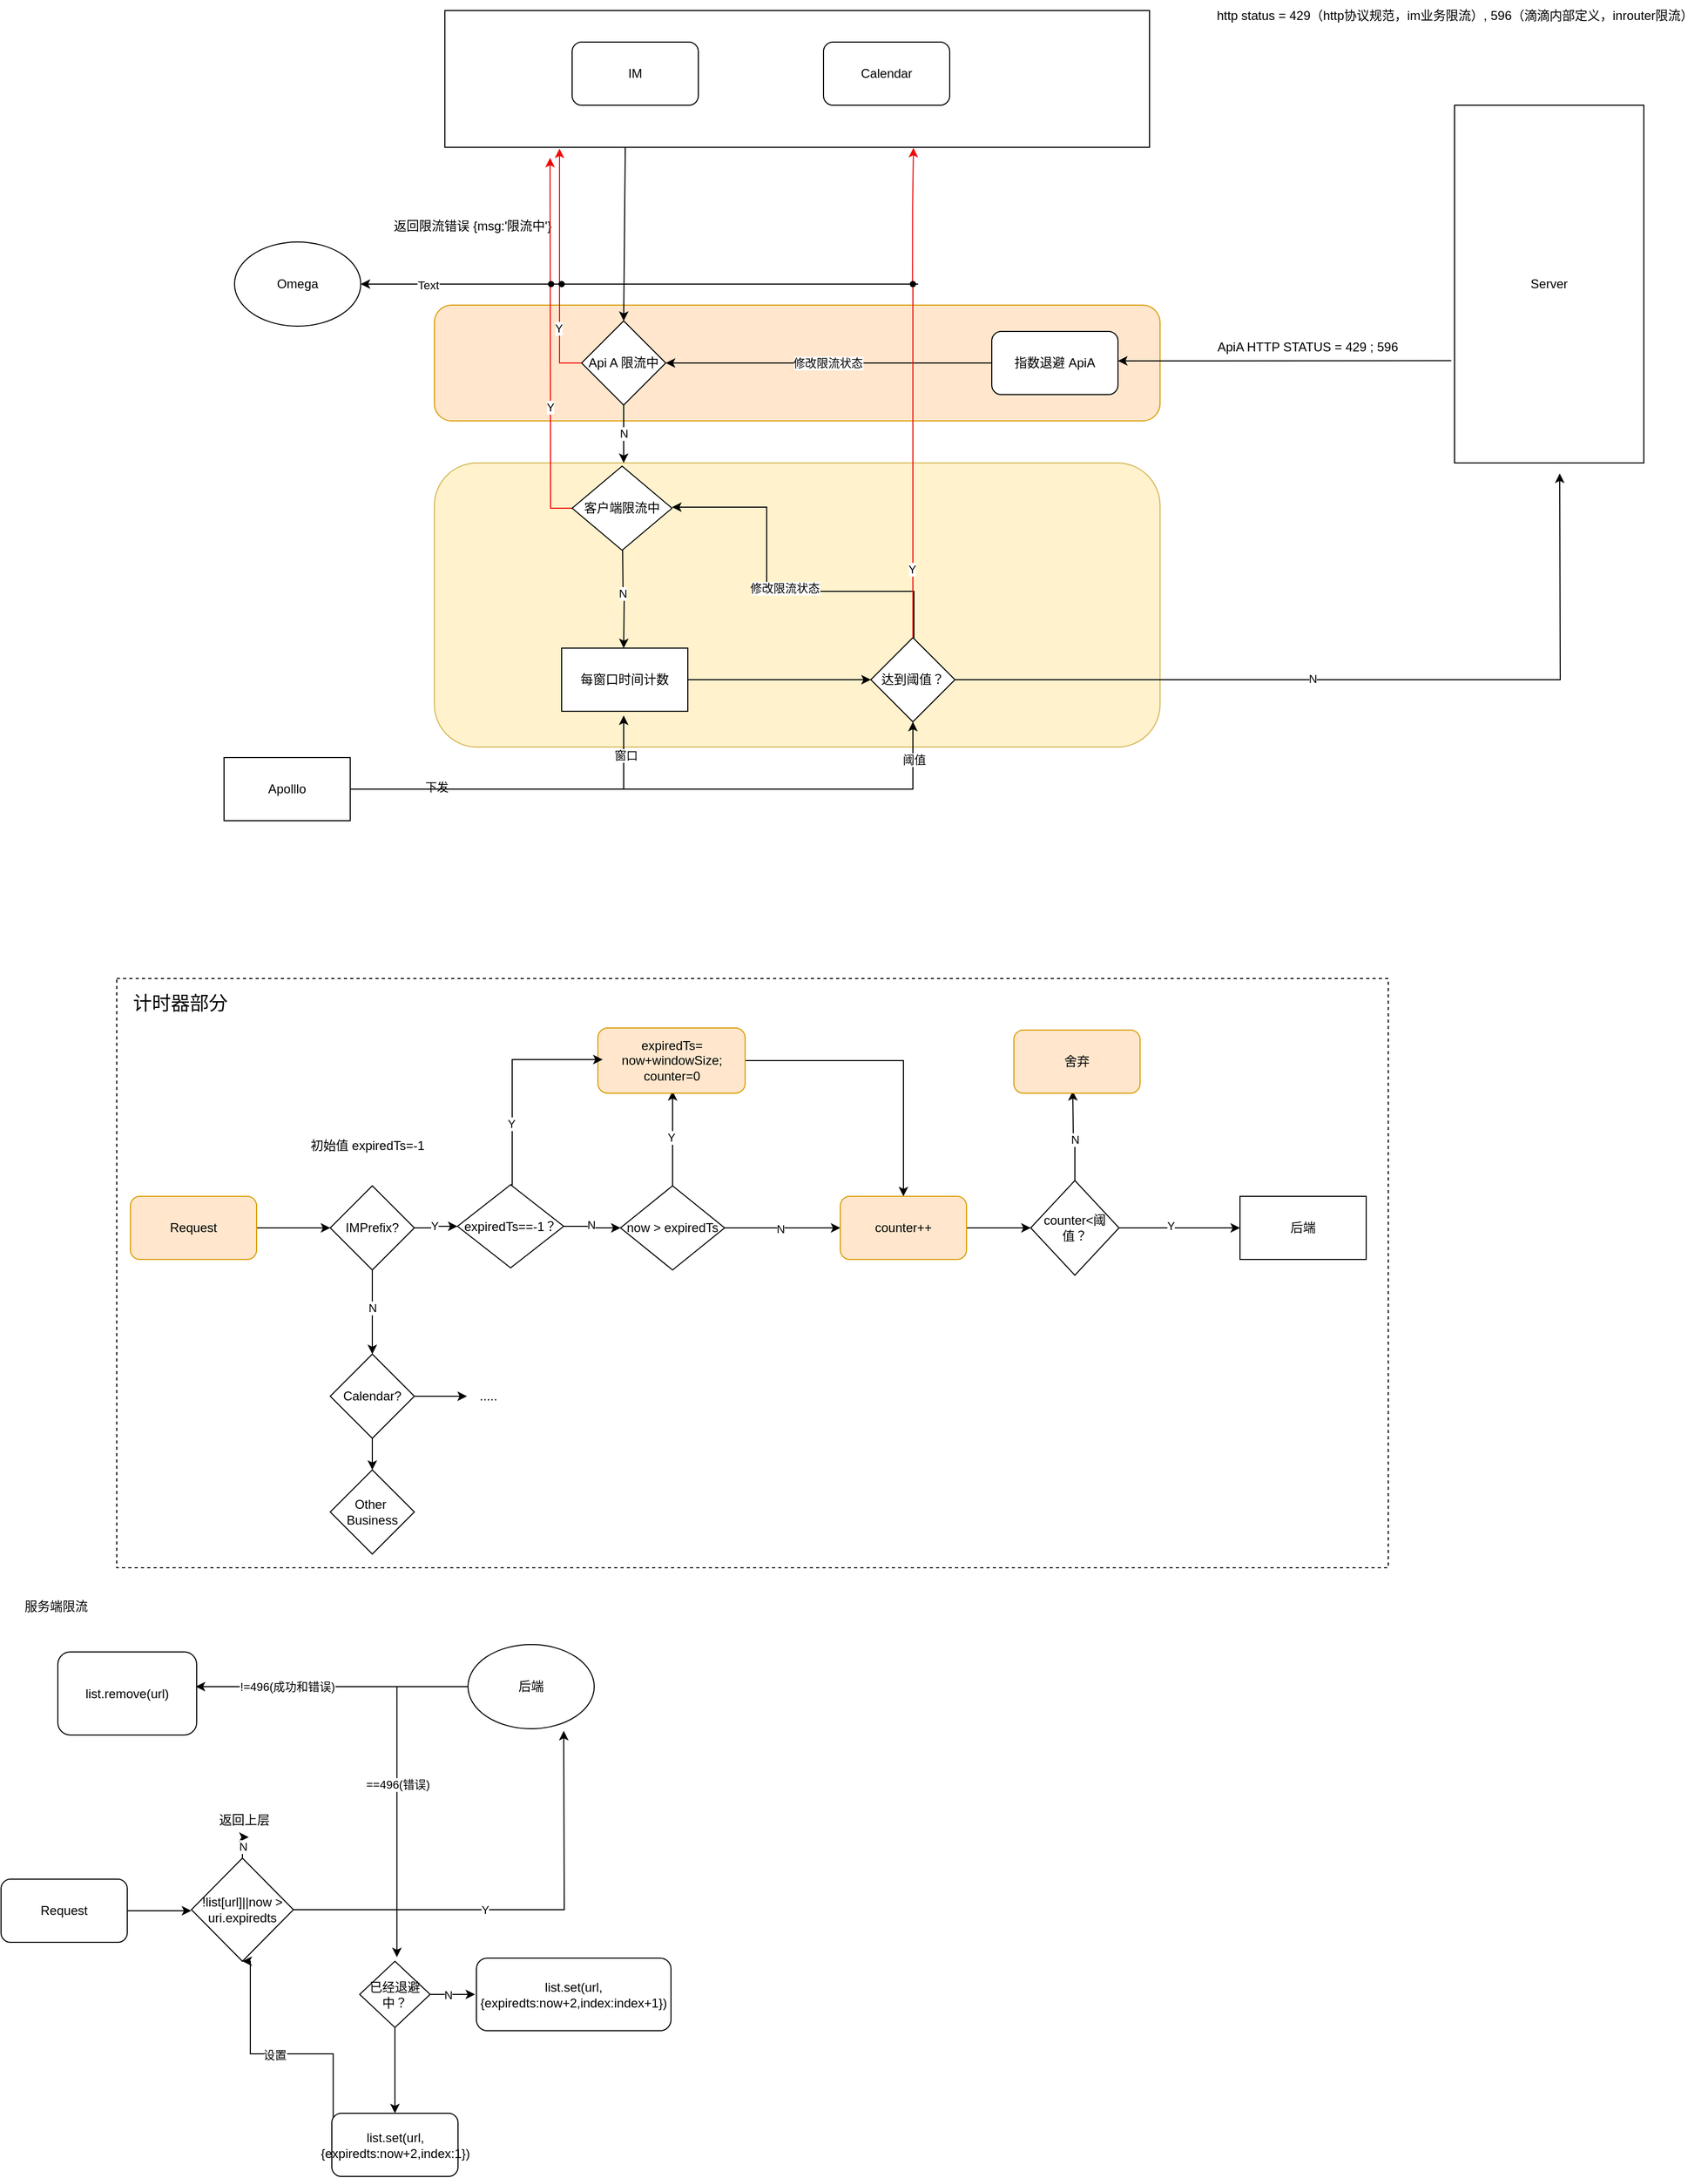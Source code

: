 <mxfile version="22.1.11" type="github">
  <diagram name="第 1 页" id="cVUbm9UWEKoOsPQShWTP">
    <mxGraphModel dx="1905" dy="611" grid="0" gridSize="10" guides="0" tooltips="1" connect="1" arrows="1" fold="1" page="0" pageScale="1" pageWidth="1200" pageHeight="1600" math="0" shadow="0">
      <root>
        <mxCell id="0" />
        <mxCell id="1" parent="0" />
        <mxCell id="t88qJ_EhsTxvIyuulUaA-131" value="" style="rounded=0;whiteSpace=wrap;html=1;dashed=1;" vertex="1" parent="1">
          <mxGeometry x="-22" y="1140" width="1209" height="560" as="geometry" />
        </mxCell>
        <mxCell id="t88qJ_EhsTxvIyuulUaA-65" value="" style="rounded=1;whiteSpace=wrap;html=1;fillColor=#ffe6cc;strokeColor=#d79b00;" vertex="1" parent="1">
          <mxGeometry x="280" y="500" width="690" height="110" as="geometry" />
        </mxCell>
        <mxCell id="t88qJ_EhsTxvIyuulUaA-64" value="" style="rounded=1;whiteSpace=wrap;html=1;fillColor=#fff2cc;strokeColor=#d6b656;" vertex="1" parent="1">
          <mxGeometry x="280" y="650" width="690" height="270" as="geometry" />
        </mxCell>
        <mxCell id="t88qJ_EhsTxvIyuulUaA-1" value="" style="rounded=0;whiteSpace=wrap;html=1;aspect=fixed;" vertex="1" parent="1">
          <mxGeometry x="290" y="220" width="670" height="130" as="geometry" />
        </mxCell>
        <mxCell id="t88qJ_EhsTxvIyuulUaA-2" value="IM" style="rounded=1;whiteSpace=wrap;html=1;" vertex="1" parent="1">
          <mxGeometry x="411" y="250" width="120" height="60" as="geometry" />
        </mxCell>
        <mxCell id="t88qJ_EhsTxvIyuulUaA-3" value="Calendar" style="rounded=1;whiteSpace=wrap;html=1;" vertex="1" parent="1">
          <mxGeometry x="650" y="250" width="120" height="60" as="geometry" />
        </mxCell>
        <mxCell id="t88qJ_EhsTxvIyuulUaA-46" style="edgeStyle=orthogonalEdgeStyle;rounded=0;orthogonalLoop=1;jettySize=auto;html=1;" edge="1" parent="1" source="t88qJ_EhsTxvIyuulUaA-5" target="t88qJ_EhsTxvIyuulUaA-23">
          <mxGeometry relative="1" as="geometry" />
        </mxCell>
        <mxCell id="t88qJ_EhsTxvIyuulUaA-49" value="修改限流状态" style="edgeLabel;html=1;align=center;verticalAlign=middle;resizable=0;points=[];" vertex="1" connectable="0" parent="t88qJ_EhsTxvIyuulUaA-46">
          <mxGeometry x="0.007" relative="1" as="geometry">
            <mxPoint as="offset" />
          </mxGeometry>
        </mxCell>
        <mxCell id="t88qJ_EhsTxvIyuulUaA-5" value="指数退避 ApiA" style="rounded=1;whiteSpace=wrap;html=1;" vertex="1" parent="1">
          <mxGeometry x="810" y="525" width="120" height="60" as="geometry" />
        </mxCell>
        <mxCell id="t88qJ_EhsTxvIyuulUaA-7" value="Server" style="rounded=0;whiteSpace=wrap;html=1;" vertex="1" parent="1">
          <mxGeometry x="1250" y="310" width="180" height="340" as="geometry" />
        </mxCell>
        <mxCell id="t88qJ_EhsTxvIyuulUaA-10" value="" style="endArrow=classic;html=1;rounded=0;exitX=-0.017;exitY=0.714;exitDx=0;exitDy=0;exitPerimeter=0;" edge="1" parent="1" source="t88qJ_EhsTxvIyuulUaA-7">
          <mxGeometry width="50" height="50" relative="1" as="geometry">
            <mxPoint x="1205" y="527.5" as="sourcePoint" />
            <mxPoint x="930" y="553" as="targetPoint" />
          </mxGeometry>
        </mxCell>
        <mxCell id="t88qJ_EhsTxvIyuulUaA-11" value="ApiA HTTP STATUS = 429 ; 596" style="text;html=1;align=center;verticalAlign=middle;resizable=0;points=[];autosize=1;strokeColor=none;fillColor=none;" vertex="1" parent="1">
          <mxGeometry x="1010" y="525" width="200" height="30" as="geometry" />
        </mxCell>
        <mxCell id="t88qJ_EhsTxvIyuulUaA-12" style="edgeStyle=orthogonalEdgeStyle;rounded=0;orthogonalLoop=1;jettySize=auto;html=1;exitX=0;exitY=0.5;exitDx=0;exitDy=0;entryX=0.164;entryY=1.009;entryDx=0;entryDy=0;entryPerimeter=0;strokeColor=#f50a0a;" edge="1" parent="1" source="t88qJ_EhsTxvIyuulUaA-23" target="t88qJ_EhsTxvIyuulUaA-1">
          <mxGeometry relative="1" as="geometry">
            <mxPoint x="399.0" y="555" as="sourcePoint" />
            <mxPoint x="399" y="360" as="targetPoint" />
            <Array as="points">
              <mxPoint x="399" y="555" />
              <mxPoint x="399" y="351" />
            </Array>
          </mxGeometry>
        </mxCell>
        <mxCell id="t88qJ_EhsTxvIyuulUaA-38" value="Y" style="edgeLabel;html=1;align=center;verticalAlign=middle;resizable=0;points=[];" vertex="1" connectable="0" parent="t88qJ_EhsTxvIyuulUaA-12">
          <mxGeometry x="-0.516" y="-2" relative="1" as="geometry">
            <mxPoint x="-3" as="offset" />
          </mxGeometry>
        </mxCell>
        <mxCell id="t88qJ_EhsTxvIyuulUaA-13" value="返回限流错误 {msg:&#39;限流中&#39;}" style="text;html=1;align=center;verticalAlign=middle;resizable=0;points=[];autosize=1;strokeColor=none;fillColor=none;" vertex="1" parent="1">
          <mxGeometry x="231" y="410" width="170" height="30" as="geometry" />
        </mxCell>
        <mxCell id="t88qJ_EhsTxvIyuulUaA-20" value="" style="endArrow=classic;html=1;rounded=0;entryX=0.5;entryY=0;entryDx=0;entryDy=0;exitX=0.256;exitY=1.002;exitDx=0;exitDy=0;exitPerimeter=0;" edge="1" parent="1" source="t88qJ_EhsTxvIyuulUaA-1" target="t88qJ_EhsTxvIyuulUaA-23">
          <mxGeometry width="50" height="50" relative="1" as="geometry">
            <mxPoint x="465" y="350" as="sourcePoint" />
            <mxPoint x="595" y="400" as="targetPoint" />
          </mxGeometry>
        </mxCell>
        <mxCell id="t88qJ_EhsTxvIyuulUaA-25" value="" style="edgeStyle=orthogonalEdgeStyle;rounded=0;orthogonalLoop=1;jettySize=auto;html=1;" edge="1" parent="1">
          <mxGeometry relative="1" as="geometry">
            <mxPoint x="459" y="733" as="sourcePoint" />
            <mxPoint x="460" y="826" as="targetPoint" />
          </mxGeometry>
        </mxCell>
        <mxCell id="t88qJ_EhsTxvIyuulUaA-48" value="N" style="edgeLabel;html=1;align=center;verticalAlign=middle;resizable=0;points=[];" vertex="1" connectable="0" parent="t88qJ_EhsTxvIyuulUaA-25">
          <mxGeometry x="-0.132" y="2" relative="1" as="geometry">
            <mxPoint x="-3" as="offset" />
          </mxGeometry>
        </mxCell>
        <mxCell id="t88qJ_EhsTxvIyuulUaA-23" value="Api A 限流中" style="rhombus;whiteSpace=wrap;html=1;" vertex="1" parent="1">
          <mxGeometry x="420" y="515" width="80" height="80" as="geometry" />
        </mxCell>
        <mxCell id="t88qJ_EhsTxvIyuulUaA-28" value="" style="edgeStyle=orthogonalEdgeStyle;rounded=0;orthogonalLoop=1;jettySize=auto;html=1;" edge="1" parent="1" source="t88qJ_EhsTxvIyuulUaA-24" target="t88qJ_EhsTxvIyuulUaA-27">
          <mxGeometry relative="1" as="geometry" />
        </mxCell>
        <mxCell id="t88qJ_EhsTxvIyuulUaA-24" value="每窗口时间计数" style="whiteSpace=wrap;html=1;" vertex="1" parent="1">
          <mxGeometry x="401" y="826" width="120" height="60" as="geometry" />
        </mxCell>
        <mxCell id="t88qJ_EhsTxvIyuulUaA-29" style="edgeStyle=orthogonalEdgeStyle;rounded=0;orthogonalLoop=1;jettySize=auto;html=1;entryX=0.665;entryY=1.004;entryDx=0;entryDy=0;entryPerimeter=0;fontColor=#FF0000;strokeColor=#f00a0a;" edge="1" parent="1" target="t88qJ_EhsTxvIyuulUaA-1">
          <mxGeometry relative="1" as="geometry">
            <mxPoint x="695.0" y="350.01" as="targetPoint" />
            <mxPoint x="734.65" y="478.19" as="sourcePoint" />
            <Array as="points">
              <mxPoint x="735" y="408" />
              <mxPoint x="736" y="408" />
            </Array>
          </mxGeometry>
        </mxCell>
        <mxCell id="t88qJ_EhsTxvIyuulUaA-31" style="edgeStyle=orthogonalEdgeStyle;rounded=0;orthogonalLoop=1;jettySize=auto;html=1;" edge="1" parent="1" source="t88qJ_EhsTxvIyuulUaA-27">
          <mxGeometry relative="1" as="geometry">
            <mxPoint x="1350" y="660" as="targetPoint" />
          </mxGeometry>
        </mxCell>
        <mxCell id="t88qJ_EhsTxvIyuulUaA-32" value="N" style="edgeLabel;html=1;align=center;verticalAlign=middle;resizable=0;points=[];" vertex="1" connectable="0" parent="t88qJ_EhsTxvIyuulUaA-31">
          <mxGeometry x="-0.12" y="1" relative="1" as="geometry">
            <mxPoint as="offset" />
          </mxGeometry>
        </mxCell>
        <mxCell id="t88qJ_EhsTxvIyuulUaA-41" style="edgeStyle=orthogonalEdgeStyle;rounded=0;orthogonalLoop=1;jettySize=auto;html=1;exitX=0.5;exitY=0;exitDx=0;exitDy=0;" edge="1" parent="1" source="t88qJ_EhsTxvIyuulUaA-27">
          <mxGeometry relative="1" as="geometry">
            <mxPoint x="726" y="819" as="sourcePoint" />
            <mxPoint x="506" y="692" as="targetPoint" />
            <Array as="points">
              <mxPoint x="736" y="816" />
              <mxPoint x="736" y="772" />
              <mxPoint x="596" y="772" />
              <mxPoint x="596" y="692" />
            </Array>
          </mxGeometry>
        </mxCell>
        <mxCell id="t88qJ_EhsTxvIyuulUaA-45" value="修改限流状态" style="edgeLabel;html=1;align=center;verticalAlign=middle;resizable=0;points=[];" vertex="1" connectable="0" parent="t88qJ_EhsTxvIyuulUaA-41">
          <mxGeometry x="-0.051" y="-3" relative="1" as="geometry">
            <mxPoint as="offset" />
          </mxGeometry>
        </mxCell>
        <mxCell id="t88qJ_EhsTxvIyuulUaA-27" value="达到阈值？" style="rhombus;whiteSpace=wrap;html=1;" vertex="1" parent="1">
          <mxGeometry x="695" y="816" width="80" height="80" as="geometry" />
        </mxCell>
        <mxCell id="t88qJ_EhsTxvIyuulUaA-33" value="http status = 429（http协议规范，im业务限流）, 596（滴滴内部定义，inrouter限流）" style="text;html=1;align=center;verticalAlign=middle;resizable=0;points=[];autosize=1;strokeColor=none;fillColor=none;" vertex="1" parent="1">
          <mxGeometry x="1010" y="210" width="480" height="30" as="geometry" />
        </mxCell>
        <mxCell id="t88qJ_EhsTxvIyuulUaA-35" style="edgeStyle=orthogonalEdgeStyle;rounded=0;orthogonalLoop=1;jettySize=auto;html=1;" edge="1" parent="1" source="t88qJ_EhsTxvIyuulUaA-34">
          <mxGeometry relative="1" as="geometry">
            <mxPoint x="460" y="890" as="targetPoint" />
            <Array as="points">
              <mxPoint x="460" y="960" />
            </Array>
          </mxGeometry>
        </mxCell>
        <mxCell id="t88qJ_EhsTxvIyuulUaA-70" value="下发" style="edgeLabel;html=1;align=center;verticalAlign=middle;resizable=0;points=[];" vertex="1" connectable="0" parent="t88qJ_EhsTxvIyuulUaA-35">
          <mxGeometry x="-0.505" y="2" relative="1" as="geometry">
            <mxPoint as="offset" />
          </mxGeometry>
        </mxCell>
        <mxCell id="t88qJ_EhsTxvIyuulUaA-127" value="窗口" style="edgeLabel;html=1;align=center;verticalAlign=middle;resizable=0;points=[];" vertex="1" connectable="0" parent="t88qJ_EhsTxvIyuulUaA-35">
          <mxGeometry x="0.772" y="-2" relative="1" as="geometry">
            <mxPoint as="offset" />
          </mxGeometry>
        </mxCell>
        <mxCell id="t88qJ_EhsTxvIyuulUaA-126" style="edgeStyle=orthogonalEdgeStyle;rounded=0;orthogonalLoop=1;jettySize=auto;html=1;entryX=0.5;entryY=1;entryDx=0;entryDy=0;" edge="1" parent="1" source="t88qJ_EhsTxvIyuulUaA-34" target="t88qJ_EhsTxvIyuulUaA-27">
          <mxGeometry relative="1" as="geometry" />
        </mxCell>
        <mxCell id="t88qJ_EhsTxvIyuulUaA-128" value="阈值" style="edgeLabel;html=1;align=center;verticalAlign=middle;resizable=0;points=[];" vertex="1" connectable="0" parent="t88qJ_EhsTxvIyuulUaA-126">
          <mxGeometry x="0.88" y="-1" relative="1" as="geometry">
            <mxPoint as="offset" />
          </mxGeometry>
        </mxCell>
        <mxCell id="t88qJ_EhsTxvIyuulUaA-34" value="Apolllo" style="rounded=0;whiteSpace=wrap;html=1;" vertex="1" parent="1">
          <mxGeometry x="80" y="930" width="120" height="60" as="geometry" />
        </mxCell>
        <mxCell id="t88qJ_EhsTxvIyuulUaA-42" value="" style="edgeStyle=orthogonalEdgeStyle;rounded=0;orthogonalLoop=1;jettySize=auto;html=1;" edge="1" parent="1" source="t88qJ_EhsTxvIyuulUaA-23">
          <mxGeometry relative="1" as="geometry">
            <mxPoint x="460" y="590" as="sourcePoint" />
            <mxPoint x="460" y="650" as="targetPoint" />
          </mxGeometry>
        </mxCell>
        <mxCell id="t88qJ_EhsTxvIyuulUaA-50" value="N" style="edgeLabel;html=1;align=center;verticalAlign=middle;resizable=0;points=[];" vertex="1" connectable="0" parent="t88qJ_EhsTxvIyuulUaA-42">
          <mxGeometry x="-0.052" y="1" relative="1" as="geometry">
            <mxPoint x="-1" as="offset" />
          </mxGeometry>
        </mxCell>
        <mxCell id="t88qJ_EhsTxvIyuulUaA-52" style="edgeStyle=orthogonalEdgeStyle;rounded=0;orthogonalLoop=1;jettySize=auto;html=1;strokeColor=#f20202;" edge="1" parent="1" source="t88qJ_EhsTxvIyuulUaA-44">
          <mxGeometry relative="1" as="geometry">
            <mxPoint x="390" y="360" as="targetPoint" />
          </mxGeometry>
        </mxCell>
        <mxCell id="t88qJ_EhsTxvIyuulUaA-53" value="Y" style="edgeLabel;html=1;align=center;verticalAlign=middle;resizable=0;points=[];" vertex="1" connectable="0" parent="t88qJ_EhsTxvIyuulUaA-52">
          <mxGeometry x="-0.342" y="1" relative="1" as="geometry">
            <mxPoint as="offset" />
          </mxGeometry>
        </mxCell>
        <mxCell id="t88qJ_EhsTxvIyuulUaA-44" value="客户端限流中" style="rhombus;whiteSpace=wrap;html=1;" vertex="1" parent="1">
          <mxGeometry x="411" y="653" width="95" height="80" as="geometry" />
        </mxCell>
        <mxCell id="t88qJ_EhsTxvIyuulUaA-54" value="Omega" style="ellipse;whiteSpace=wrap;html=1;" vertex="1" parent="1">
          <mxGeometry x="90" y="440" width="120" height="80" as="geometry" />
        </mxCell>
        <mxCell id="t88qJ_EhsTxvIyuulUaA-55" value="" style="endArrow=classic;html=1;rounded=0;entryX=1;entryY=0.5;entryDx=0;entryDy=0;" edge="1" parent="1" target="t88qJ_EhsTxvIyuulUaA-54">
          <mxGeometry width="50" height="50" relative="1" as="geometry">
            <mxPoint x="740" y="480" as="sourcePoint" />
            <mxPoint x="330" y="470" as="targetPoint" />
          </mxGeometry>
        </mxCell>
        <mxCell id="t88qJ_EhsTxvIyuulUaA-66" value="Text" style="edgeLabel;html=1;align=center;verticalAlign=middle;resizable=0;points=[];" vertex="1" connectable="0" parent="t88qJ_EhsTxvIyuulUaA-55">
          <mxGeometry x="0.761" y="1" relative="1" as="geometry">
            <mxPoint as="offset" />
          </mxGeometry>
        </mxCell>
        <mxCell id="t88qJ_EhsTxvIyuulUaA-56" value="" style="shape=waypoint;sketch=0;fillStyle=solid;size=6;pointerEvents=1;points=[];fillColor=none;resizable=0;rotatable=0;perimeter=centerPerimeter;snapToPoint=1;" vertex="1" parent="1">
          <mxGeometry x="381" y="470" width="20" height="20" as="geometry" />
        </mxCell>
        <mxCell id="t88qJ_EhsTxvIyuulUaA-57" value="" style="shape=waypoint;sketch=0;fillStyle=solid;size=6;pointerEvents=1;points=[];fillColor=none;resizable=0;rotatable=0;perimeter=centerPerimeter;snapToPoint=1;" vertex="1" parent="1">
          <mxGeometry x="391" y="470" width="20" height="20" as="geometry" />
        </mxCell>
        <mxCell id="t88qJ_EhsTxvIyuulUaA-61" value="" style="edgeStyle=orthogonalEdgeStyle;rounded=0;orthogonalLoop=1;jettySize=auto;html=1;entryDx=0;entryDy=0;entryPerimeter=0;fontColor=#FF0000;strokeColor=#f00a0a;endArrow=none;endFill=0;" edge="1" parent="1" source="t88qJ_EhsTxvIyuulUaA-27" target="t88qJ_EhsTxvIyuulUaA-58">
          <mxGeometry relative="1" as="geometry">
            <mxPoint x="735" y="352" as="targetPoint" />
            <mxPoint x="735" y="816" as="sourcePoint" />
          </mxGeometry>
        </mxCell>
        <mxCell id="t88qJ_EhsTxvIyuulUaA-62" value="Y" style="edgeLabel;html=1;align=center;verticalAlign=middle;resizable=0;points=[];" vertex="1" connectable="0" parent="t88qJ_EhsTxvIyuulUaA-61">
          <mxGeometry x="-0.609" y="1" relative="1" as="geometry">
            <mxPoint as="offset" />
          </mxGeometry>
        </mxCell>
        <mxCell id="t88qJ_EhsTxvIyuulUaA-58" value="" style="shape=waypoint;sketch=0;fillStyle=solid;size=6;pointerEvents=1;points=[];fillColor=none;resizable=0;rotatable=0;perimeter=centerPerimeter;snapToPoint=1;" vertex="1" parent="1">
          <mxGeometry x="725" y="470" width="20" height="20" as="geometry" />
        </mxCell>
        <mxCell id="t88qJ_EhsTxvIyuulUaA-72" value="" style="endArrow=classic;html=1;rounded=0;" edge="1" parent="1">
          <mxGeometry width="50" height="50" relative="1" as="geometry">
            <mxPoint x="101" y="1377" as="sourcePoint" />
            <mxPoint x="181" y="1377" as="targetPoint" />
          </mxGeometry>
        </mxCell>
        <mxCell id="t88qJ_EhsTxvIyuulUaA-74" value="Request" style="text;html=1;align=center;verticalAlign=middle;resizable=0;points=[];autosize=1;strokeColor=none;fillColor=none;" vertex="1" parent="1">
          <mxGeometry x="46" y="1362" width="70" height="30" as="geometry" />
        </mxCell>
        <mxCell id="t88qJ_EhsTxvIyuulUaA-103" value="" style="edgeStyle=orthogonalEdgeStyle;rounded=0;orthogonalLoop=1;jettySize=auto;html=1;" edge="1" parent="1" source="t88qJ_EhsTxvIyuulUaA-75" target="t88qJ_EhsTxvIyuulUaA-102">
          <mxGeometry relative="1" as="geometry" />
        </mxCell>
        <mxCell id="t88qJ_EhsTxvIyuulUaA-123" value="N" style="edgeLabel;html=1;align=center;verticalAlign=middle;resizable=0;points=[];" vertex="1" connectable="0" parent="t88qJ_EhsTxvIyuulUaA-103">
          <mxGeometry x="-0.11" relative="1" as="geometry">
            <mxPoint as="offset" />
          </mxGeometry>
        </mxCell>
        <mxCell id="t88qJ_EhsTxvIyuulUaA-115" value="" style="edgeStyle=orthogonalEdgeStyle;rounded=0;orthogonalLoop=1;jettySize=auto;html=1;" edge="1" parent="1" source="t88qJ_EhsTxvIyuulUaA-75" target="t88qJ_EhsTxvIyuulUaA-114">
          <mxGeometry relative="1" as="geometry" />
        </mxCell>
        <mxCell id="t88qJ_EhsTxvIyuulUaA-122" value="Y" style="edgeLabel;html=1;align=center;verticalAlign=middle;resizable=0;points=[];" vertex="1" connectable="0" parent="t88qJ_EhsTxvIyuulUaA-115">
          <mxGeometry x="0.383" y="2" relative="1" as="geometry">
            <mxPoint x="-9" y="1" as="offset" />
          </mxGeometry>
        </mxCell>
        <mxCell id="t88qJ_EhsTxvIyuulUaA-75" value="IMPrefix?" style="rhombus;whiteSpace=wrap;html=1;" vertex="1" parent="1">
          <mxGeometry x="181" y="1337" width="80" height="80" as="geometry" />
        </mxCell>
        <mxCell id="t88qJ_EhsTxvIyuulUaA-87" value="" style="edgeStyle=orthogonalEdgeStyle;rounded=0;orthogonalLoop=1;jettySize=auto;html=1;" edge="1" parent="1" source="t88qJ_EhsTxvIyuulUaA-81">
          <mxGeometry relative="1" as="geometry">
            <mxPoint x="887" y="1247" as="targetPoint" />
          </mxGeometry>
        </mxCell>
        <mxCell id="t88qJ_EhsTxvIyuulUaA-89" value="N" style="edgeLabel;html=1;align=center;verticalAlign=middle;resizable=0;points=[];" vertex="1" connectable="0" parent="t88qJ_EhsTxvIyuulUaA-87">
          <mxGeometry x="-0.094" relative="1" as="geometry">
            <mxPoint as="offset" />
          </mxGeometry>
        </mxCell>
        <mxCell id="t88qJ_EhsTxvIyuulUaA-110" style="edgeStyle=orthogonalEdgeStyle;rounded=0;orthogonalLoop=1;jettySize=auto;html=1;entryX=0;entryY=0.5;entryDx=0;entryDy=0;" edge="1" parent="1" source="t88qJ_EhsTxvIyuulUaA-81" target="t88qJ_EhsTxvIyuulUaA-84">
          <mxGeometry relative="1" as="geometry" />
        </mxCell>
        <mxCell id="t88qJ_EhsTxvIyuulUaA-111" value="Y" style="edgeLabel;html=1;align=center;verticalAlign=middle;resizable=0;points=[];" vertex="1" connectable="0" parent="t88qJ_EhsTxvIyuulUaA-110">
          <mxGeometry x="-0.146" y="2" relative="1" as="geometry">
            <mxPoint as="offset" />
          </mxGeometry>
        </mxCell>
        <mxCell id="t88qJ_EhsTxvIyuulUaA-81" value="counter&amp;lt;阈值？" style="rhombus;whiteSpace=wrap;html=1;" vertex="1" parent="1">
          <mxGeometry x="847" y="1332" width="84" height="90" as="geometry" />
        </mxCell>
        <mxCell id="t88qJ_EhsTxvIyuulUaA-84" value="后端" style="rounded=0;whiteSpace=wrap;html=1;" vertex="1" parent="1">
          <mxGeometry x="1046" y="1347" width="120" height="60" as="geometry" />
        </mxCell>
        <mxCell id="t88qJ_EhsTxvIyuulUaA-88" value="舍弃" style="rounded=1;whiteSpace=wrap;html=1;fillColor=#ffe6cc;strokeColor=#d79b00;" vertex="1" parent="1">
          <mxGeometry x="831" y="1189" width="120" height="60" as="geometry" />
        </mxCell>
        <mxCell id="t88qJ_EhsTxvIyuulUaA-95" value="" style="edgeStyle=orthogonalEdgeStyle;rounded=0;orthogonalLoop=1;jettySize=auto;html=1;" edge="1" parent="1" source="t88qJ_EhsTxvIyuulUaA-90">
          <mxGeometry relative="1" as="geometry">
            <mxPoint x="506.5" y="1247" as="targetPoint" />
          </mxGeometry>
        </mxCell>
        <mxCell id="t88qJ_EhsTxvIyuulUaA-101" value="Y" style="edgeLabel;html=1;align=center;verticalAlign=middle;resizable=0;points=[];" vertex="1" connectable="0" parent="t88qJ_EhsTxvIyuulUaA-95">
          <mxGeometry x="0.042" y="2" relative="1" as="geometry">
            <mxPoint as="offset" />
          </mxGeometry>
        </mxCell>
        <mxCell id="t88qJ_EhsTxvIyuulUaA-98" style="edgeStyle=orthogonalEdgeStyle;rounded=0;orthogonalLoop=1;jettySize=auto;html=1;entryX=0;entryY=0.5;entryDx=0;entryDy=0;" edge="1" parent="1" source="t88qJ_EhsTxvIyuulUaA-90" target="t88qJ_EhsTxvIyuulUaA-97">
          <mxGeometry relative="1" as="geometry" />
        </mxCell>
        <mxCell id="t88qJ_EhsTxvIyuulUaA-99" value="N" style="edgeLabel;html=1;align=center;verticalAlign=middle;resizable=0;points=[];" vertex="1" connectable="0" parent="t88qJ_EhsTxvIyuulUaA-98">
          <mxGeometry x="-0.036" y="-1" relative="1" as="geometry">
            <mxPoint as="offset" />
          </mxGeometry>
        </mxCell>
        <mxCell id="t88qJ_EhsTxvIyuulUaA-90" value="now &amp;gt; expiredTs" style="rhombus;whiteSpace=wrap;html=1;" vertex="1" parent="1">
          <mxGeometry x="457" y="1337" width="99" height="80" as="geometry" />
        </mxCell>
        <mxCell id="t88qJ_EhsTxvIyuulUaA-108" style="edgeStyle=orthogonalEdgeStyle;rounded=0;orthogonalLoop=1;jettySize=auto;html=1;entryX=0.5;entryY=0;entryDx=0;entryDy=0;" edge="1" parent="1" source="t88qJ_EhsTxvIyuulUaA-96" target="t88qJ_EhsTxvIyuulUaA-97">
          <mxGeometry relative="1" as="geometry" />
        </mxCell>
        <mxCell id="t88qJ_EhsTxvIyuulUaA-96" value="expiredTs=&lt;br&gt;now+windowSize;&lt;br&gt;counter=0" style="rounded=1;whiteSpace=wrap;html=1;fillColor=#ffe6cc;strokeColor=#d79b00;" vertex="1" parent="1">
          <mxGeometry x="435.5" y="1187" width="140" height="62" as="geometry" />
        </mxCell>
        <mxCell id="t88qJ_EhsTxvIyuulUaA-100" style="edgeStyle=orthogonalEdgeStyle;rounded=0;orthogonalLoop=1;jettySize=auto;html=1;entryX=0;entryY=0.5;entryDx=0;entryDy=0;" edge="1" parent="1" source="t88qJ_EhsTxvIyuulUaA-97" target="t88qJ_EhsTxvIyuulUaA-81">
          <mxGeometry relative="1" as="geometry" />
        </mxCell>
        <mxCell id="t88qJ_EhsTxvIyuulUaA-97" value="counter++" style="rounded=1;whiteSpace=wrap;html=1;fillColor=#ffe6cc;strokeColor=#d79b00;" vertex="1" parent="1">
          <mxGeometry x="666" y="1347" width="120" height="60" as="geometry" />
        </mxCell>
        <mxCell id="t88qJ_EhsTxvIyuulUaA-105" value="" style="edgeStyle=orthogonalEdgeStyle;rounded=0;orthogonalLoop=1;jettySize=auto;html=1;" edge="1" parent="1" source="t88qJ_EhsTxvIyuulUaA-102">
          <mxGeometry relative="1" as="geometry">
            <mxPoint x="311" y="1537" as="targetPoint" />
          </mxGeometry>
        </mxCell>
        <mxCell id="t88qJ_EhsTxvIyuulUaA-124" style="edgeStyle=orthogonalEdgeStyle;rounded=0;orthogonalLoop=1;jettySize=auto;html=1;" edge="1" parent="1" source="t88qJ_EhsTxvIyuulUaA-102">
          <mxGeometry relative="1" as="geometry">
            <mxPoint x="221" y="1607" as="targetPoint" />
          </mxGeometry>
        </mxCell>
        <mxCell id="t88qJ_EhsTxvIyuulUaA-102" value="Calendar?" style="rhombus;whiteSpace=wrap;html=1;" vertex="1" parent="1">
          <mxGeometry x="181" y="1497" width="80" height="80" as="geometry" />
        </mxCell>
        <mxCell id="t88qJ_EhsTxvIyuulUaA-106" value="....." style="text;html=1;align=center;verticalAlign=middle;resizable=0;points=[];autosize=1;strokeColor=none;fillColor=none;" vertex="1" parent="1">
          <mxGeometry x="311" y="1522" width="40" height="30" as="geometry" />
        </mxCell>
        <mxCell id="t88qJ_EhsTxvIyuulUaA-116" style="edgeStyle=orthogonalEdgeStyle;rounded=0;orthogonalLoop=1;jettySize=auto;html=1;entryX=0;entryY=0.5;entryDx=0;entryDy=0;" edge="1" parent="1" source="t88qJ_EhsTxvIyuulUaA-114" target="t88qJ_EhsTxvIyuulUaA-90">
          <mxGeometry relative="1" as="geometry" />
        </mxCell>
        <mxCell id="t88qJ_EhsTxvIyuulUaA-117" value="N" style="edgeLabel;html=1;align=center;verticalAlign=middle;resizable=0;points=[];" vertex="1" connectable="0" parent="t88qJ_EhsTxvIyuulUaA-116">
          <mxGeometry x="-0.066" y="2" relative="1" as="geometry">
            <mxPoint as="offset" />
          </mxGeometry>
        </mxCell>
        <mxCell id="t88qJ_EhsTxvIyuulUaA-120" style="edgeStyle=orthogonalEdgeStyle;rounded=0;orthogonalLoop=1;jettySize=auto;html=1;exitX=0.5;exitY=0;exitDx=0;exitDy=0;" edge="1" parent="1" source="t88qJ_EhsTxvIyuulUaA-114">
          <mxGeometry relative="1" as="geometry">
            <mxPoint x="440" y="1217" as="targetPoint" />
            <mxPoint x="363" y="1337" as="sourcePoint" />
            <Array as="points">
              <mxPoint x="354" y="1217" />
            </Array>
          </mxGeometry>
        </mxCell>
        <mxCell id="t88qJ_EhsTxvIyuulUaA-121" value="Y" style="edgeLabel;html=1;align=center;verticalAlign=middle;resizable=0;points=[];" vertex="1" connectable="0" parent="t88qJ_EhsTxvIyuulUaA-120">
          <mxGeometry x="-0.425" y="1" relative="1" as="geometry">
            <mxPoint as="offset" />
          </mxGeometry>
        </mxCell>
        <mxCell id="t88qJ_EhsTxvIyuulUaA-114" value="expiredTs==-1？" style="rhombus;whiteSpace=wrap;html=1;" vertex="1" parent="1">
          <mxGeometry x="302" y="1336" width="101" height="79" as="geometry" />
        </mxCell>
        <mxCell id="t88qJ_EhsTxvIyuulUaA-125" value="Other&amp;nbsp; Business" style="rhombus;whiteSpace=wrap;html=1;" vertex="1" parent="1">
          <mxGeometry x="181" y="1607" width="80" height="80" as="geometry" />
        </mxCell>
        <mxCell id="t88qJ_EhsTxvIyuulUaA-130" value="Request" style="rounded=1;whiteSpace=wrap;html=1;fillColor=#ffe6cc;strokeColor=#d79b00;" vertex="1" parent="1">
          <mxGeometry x="-9" y="1347" width="120" height="60" as="geometry" />
        </mxCell>
        <mxCell id="t88qJ_EhsTxvIyuulUaA-132" value="&lt;font style=&quot;font-size: 18px;&quot;&gt;计时器部分&lt;/font&gt;" style="text;html=1;align=center;verticalAlign=middle;resizable=0;points=[];autosize=1;strokeColor=none;fillColor=none;" vertex="1" parent="1">
          <mxGeometry x="-16" y="1147" width="108" height="34" as="geometry" />
        </mxCell>
        <mxCell id="t88qJ_EhsTxvIyuulUaA-133" value="初始值 expiredTs=-1" style="text;html=1;align=center;verticalAlign=middle;resizable=0;points=[];autosize=1;strokeColor=none;fillColor=none;" vertex="1" parent="1">
          <mxGeometry x="153" y="1286" width="126" height="26" as="geometry" />
        </mxCell>
        <mxCell id="t88qJ_EhsTxvIyuulUaA-135" style="edgeStyle=orthogonalEdgeStyle;rounded=0;orthogonalLoop=1;jettySize=auto;html=1;" edge="1" parent="1" source="t88qJ_EhsTxvIyuulUaA-134">
          <mxGeometry relative="1" as="geometry">
            <mxPoint x="48.865" y="2026" as="targetPoint" />
          </mxGeometry>
        </mxCell>
        <mxCell id="t88qJ_EhsTxvIyuulUaA-134" value="Request" style="rounded=1;whiteSpace=wrap;html=1;" vertex="1" parent="1">
          <mxGeometry x="-132" y="1996" width="120" height="60" as="geometry" />
        </mxCell>
        <mxCell id="t88qJ_EhsTxvIyuulUaA-137" style="edgeStyle=orthogonalEdgeStyle;rounded=0;orthogonalLoop=1;jettySize=auto;html=1;" edge="1" parent="1" source="t88qJ_EhsTxvIyuulUaA-136">
          <mxGeometry relative="1" as="geometry">
            <mxPoint x="103" y="1956.083" as="targetPoint" />
          </mxGeometry>
        </mxCell>
        <mxCell id="t88qJ_EhsTxvIyuulUaA-138" value="N" style="edgeLabel;html=1;align=center;verticalAlign=middle;resizable=0;points=[];" vertex="1" connectable="0" parent="t88qJ_EhsTxvIyuulUaA-137">
          <mxGeometry x="-0.123" y="-1" relative="1" as="geometry">
            <mxPoint x="-1" as="offset" />
          </mxGeometry>
        </mxCell>
        <mxCell id="t88qJ_EhsTxvIyuulUaA-141" value="" style="edgeStyle=orthogonalEdgeStyle;rounded=0;orthogonalLoop=1;jettySize=auto;html=1;" edge="1" parent="1" source="t88qJ_EhsTxvIyuulUaA-136">
          <mxGeometry relative="1" as="geometry">
            <mxPoint x="403" y="1855" as="targetPoint" />
          </mxGeometry>
        </mxCell>
        <mxCell id="t88qJ_EhsTxvIyuulUaA-142" value="Y" style="edgeLabel;html=1;align=center;verticalAlign=middle;resizable=0;points=[];" vertex="1" connectable="0" parent="t88qJ_EhsTxvIyuulUaA-141">
          <mxGeometry x="-0.151" relative="1" as="geometry">
            <mxPoint as="offset" />
          </mxGeometry>
        </mxCell>
        <mxCell id="t88qJ_EhsTxvIyuulUaA-136" value="!list[url]||now &amp;gt; uri.expiredts" style="rhombus;whiteSpace=wrap;html=1;" vertex="1" parent="1">
          <mxGeometry x="49" y="1976" width="97" height="98" as="geometry" />
        </mxCell>
        <mxCell id="t88qJ_EhsTxvIyuulUaA-144" style="edgeStyle=orthogonalEdgeStyle;rounded=0;orthogonalLoop=1;jettySize=auto;html=1;entryX=0.528;entryY=-0.062;entryDx=0;entryDy=0;entryPerimeter=0;" edge="1" parent="1" source="t88qJ_EhsTxvIyuulUaA-143" target="t88qJ_EhsTxvIyuulUaA-155">
          <mxGeometry relative="1" as="geometry">
            <mxPoint x="247.945" y="1856.125" as="targetPoint" />
          </mxGeometry>
        </mxCell>
        <mxCell id="t88qJ_EhsTxvIyuulUaA-146" value="==496(错误)" style="edgeLabel;html=1;align=center;verticalAlign=middle;resizable=0;points=[];" vertex="1" connectable="0" parent="t88qJ_EhsTxvIyuulUaA-144">
          <mxGeometry x="-0.194" y="-1" relative="1" as="geometry">
            <mxPoint x="1" y="29" as="offset" />
          </mxGeometry>
        </mxCell>
        <mxCell id="t88qJ_EhsTxvIyuulUaA-151" style="edgeStyle=orthogonalEdgeStyle;rounded=0;orthogonalLoop=1;jettySize=auto;html=1;" edge="1" parent="1" source="t88qJ_EhsTxvIyuulUaA-143">
          <mxGeometry relative="1" as="geometry">
            <mxPoint x="53.073" y="1813" as="targetPoint" />
          </mxGeometry>
        </mxCell>
        <mxCell id="t88qJ_EhsTxvIyuulUaA-153" value="!=496(成功和错误)" style="edgeLabel;html=1;align=center;verticalAlign=middle;resizable=0;points=[];" vertex="1" connectable="0" parent="t88qJ_EhsTxvIyuulUaA-151">
          <mxGeometry x="0.328" y="1" relative="1" as="geometry">
            <mxPoint y="-2" as="offset" />
          </mxGeometry>
        </mxCell>
        <mxCell id="t88qJ_EhsTxvIyuulUaA-143" value="后端" style="ellipse;whiteSpace=wrap;html=1;" vertex="1" parent="1">
          <mxGeometry x="312" y="1773" width="120" height="80" as="geometry" />
        </mxCell>
        <mxCell id="t88qJ_EhsTxvIyuulUaA-148" style="edgeStyle=orthogonalEdgeStyle;rounded=0;orthogonalLoop=1;jettySize=auto;html=1;entryX=0.5;entryY=1;entryDx=0;entryDy=0;exitX=0.011;exitY=0.123;exitDx=0;exitDy=0;exitPerimeter=0;" edge="1" parent="1" source="t88qJ_EhsTxvIyuulUaA-159" target="t88qJ_EhsTxvIyuulUaA-136">
          <mxGeometry relative="1" as="geometry">
            <mxPoint x="163.79" y="2161.003" as="sourcePoint" />
            <mxPoint x="111.996" y="2285.67" as="targetPoint" />
            <Array as="points">
              <mxPoint x="184" y="2162" />
              <mxPoint x="105" y="2162" />
            </Array>
          </mxGeometry>
        </mxCell>
        <mxCell id="t88qJ_EhsTxvIyuulUaA-149" value="设置" style="edgeLabel;html=1;align=center;verticalAlign=middle;resizable=0;points=[];" vertex="1" connectable="0" parent="t88qJ_EhsTxvIyuulUaA-148">
          <mxGeometry x="0.004" y="1" relative="1" as="geometry">
            <mxPoint as="offset" />
          </mxGeometry>
        </mxCell>
        <mxCell id="t88qJ_EhsTxvIyuulUaA-152" value="list.remove(url)" style="rounded=1;whiteSpace=wrap;html=1;" vertex="1" parent="1">
          <mxGeometry x="-78" y="1780" width="132" height="79" as="geometry" />
        </mxCell>
        <mxCell id="t88qJ_EhsTxvIyuulUaA-156" style="edgeStyle=orthogonalEdgeStyle;rounded=0;orthogonalLoop=1;jettySize=auto;html=1;" edge="1" parent="1" source="t88qJ_EhsTxvIyuulUaA-155">
          <mxGeometry relative="1" as="geometry">
            <mxPoint x="318.714" y="2105.5" as="targetPoint" />
          </mxGeometry>
        </mxCell>
        <mxCell id="t88qJ_EhsTxvIyuulUaA-158" value="N" style="edgeLabel;html=1;align=center;verticalAlign=middle;resizable=0;points=[];" vertex="1" connectable="0" parent="t88qJ_EhsTxvIyuulUaA-156">
          <mxGeometry x="-0.21" relative="1" as="geometry">
            <mxPoint as="offset" />
          </mxGeometry>
        </mxCell>
        <mxCell id="t88qJ_EhsTxvIyuulUaA-160" value="" style="edgeStyle=orthogonalEdgeStyle;rounded=0;orthogonalLoop=1;jettySize=auto;html=1;" edge="1" parent="1" source="t88qJ_EhsTxvIyuulUaA-155" target="t88qJ_EhsTxvIyuulUaA-159">
          <mxGeometry relative="1" as="geometry" />
        </mxCell>
        <mxCell id="t88qJ_EhsTxvIyuulUaA-155" value="已经退避中？" style="rhombus;whiteSpace=wrap;html=1;" vertex="1" parent="1">
          <mxGeometry x="209" y="2074" width="67" height="63" as="geometry" />
        </mxCell>
        <mxCell id="t88qJ_EhsTxvIyuulUaA-157" value="list.set(url,{expiredts:now+2,index:index+1})" style="rounded=1;whiteSpace=wrap;html=1;" vertex="1" parent="1">
          <mxGeometry x="320" y="2071" width="185" height="69" as="geometry" />
        </mxCell>
        <mxCell id="t88qJ_EhsTxvIyuulUaA-159" value="list.set(url,{expiredts:now+2,index:1})" style="whiteSpace=wrap;html=1;rounded=1;" vertex="1" parent="1">
          <mxGeometry x="182.5" y="2218.5" width="120" height="60" as="geometry" />
        </mxCell>
        <mxCell id="t88qJ_EhsTxvIyuulUaA-161" value="返回上层" style="text;html=1;align=center;verticalAlign=middle;resizable=0;points=[];autosize=1;strokeColor=none;fillColor=none;" vertex="1" parent="1">
          <mxGeometry x="66" y="1927" width="66" height="26" as="geometry" />
        </mxCell>
        <mxCell id="t88qJ_EhsTxvIyuulUaA-162" value="服务端限流" style="text;html=1;align=center;verticalAlign=middle;resizable=0;points=[];autosize=1;strokeColor=none;fillColor=none;" vertex="1" parent="1">
          <mxGeometry x="-119" y="1724" width="78" height="26" as="geometry" />
        </mxCell>
      </root>
    </mxGraphModel>
  </diagram>
</mxfile>
